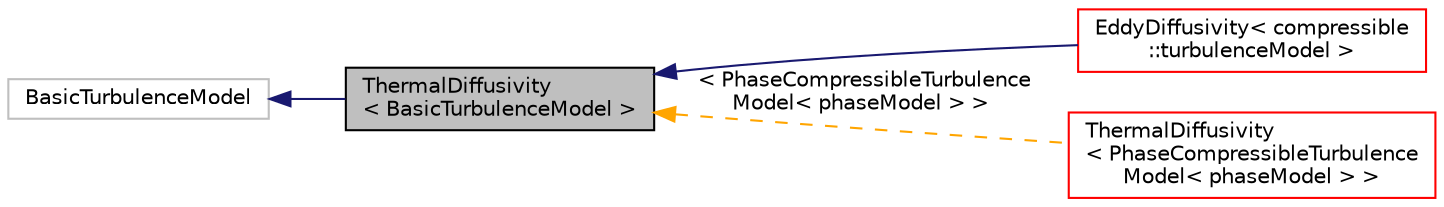 digraph "ThermalDiffusivity&lt; BasicTurbulenceModel &gt;"
{
  bgcolor="transparent";
  edge [fontname="Helvetica",fontsize="10",labelfontname="Helvetica",labelfontsize="10"];
  node [fontname="Helvetica",fontsize="10",shape=record];
  rankdir="LR";
  Node0 [label="ThermalDiffusivity\l\< BasicTurbulenceModel \>",height=0.2,width=0.4,color="black", fillcolor="grey75", style="filled", fontcolor="black"];
  Node1 -> Node0 [dir="back",color="midnightblue",fontsize="10",style="solid",fontname="Helvetica"];
  Node1 [label="BasicTurbulenceModel",height=0.2,width=0.4,color="grey75"];
  Node0 -> Node2 [dir="back",color="midnightblue",fontsize="10",style="solid",fontname="Helvetica"];
  Node2 [label="EddyDiffusivity\< compressible\l::turbulenceModel \>",height=0.2,width=0.4,color="red",URL="$a31981.html"];
  Node0 -> Node8 [dir="back",color="orange",fontsize="10",style="dashed",label=" \< PhaseCompressibleTurbulence\lModel\< phaseModel \> \>" ,fontname="Helvetica"];
  Node8 [label="ThermalDiffusivity\l\< PhaseCompressibleTurbulence\lModel\< phaseModel \> \>",height=0.2,width=0.4,color="red",URL="$a31989.html"];
}
